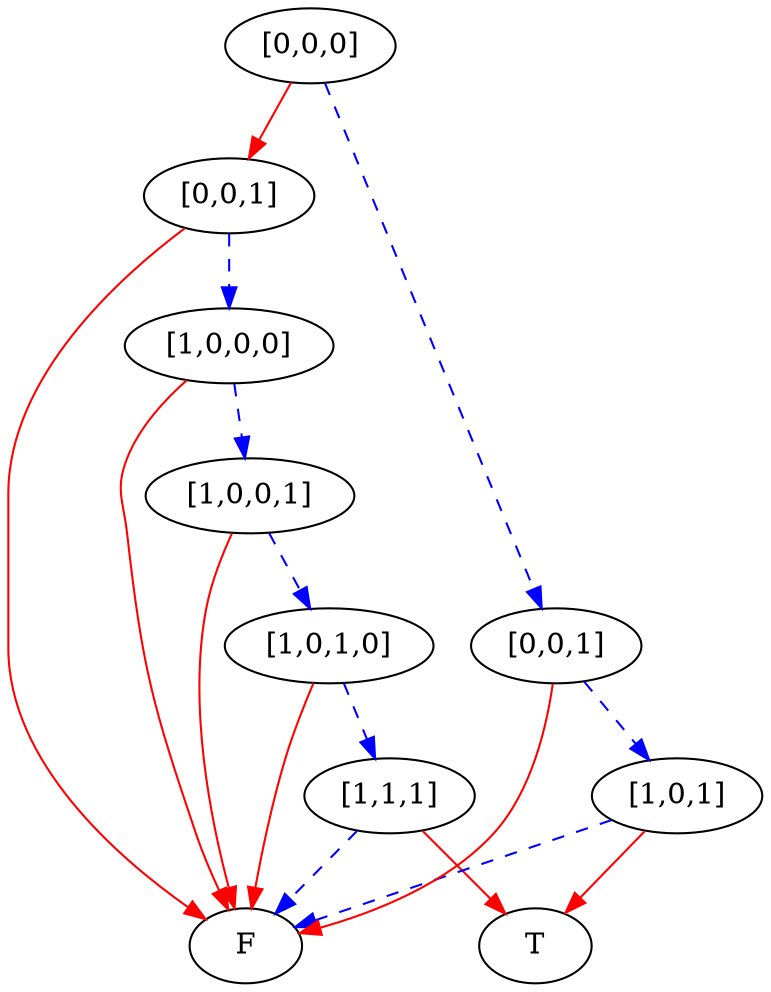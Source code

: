 digraph {
    1 [label=F];
    2 [label=T];
    3 [label="[1,1,1]"];
    4 [label="[1,0,1,0]"];
    5 [label="[1,0,0,1]"];
    6 [label="[1,0,0,0]"];
    7 [label="[0,0,1]"];
    8 [label="[1,0,1]"];
    9 [label="[0,0,1]"];
    10 [label="[0,0,0]"];
    3 -> 1 [style=dashed
           ,color=blue];
    3 -> 2 [color=red];
    4 -> 3 [style=dashed
           ,color=blue];
    4 -> 1 [color=red];
    5 -> 4 [style=dashed
           ,color=blue];
    5 -> 1 [color=red];
    6 -> 5 [style=dashed
           ,color=blue];
    6 -> 1 [color=red];
    7 -> 6 [style=dashed
           ,color=blue];
    7 -> 1 [color=red];
    8 -> 1 [style=dashed
           ,color=blue];
    8 -> 2 [color=red];
    9 -> 8 [style=dashed
           ,color=blue];
    9 -> 1 [color=red];
    10 -> 7 [color=red];
    10 -> 9 [style=dashed
            ,color=blue];
}